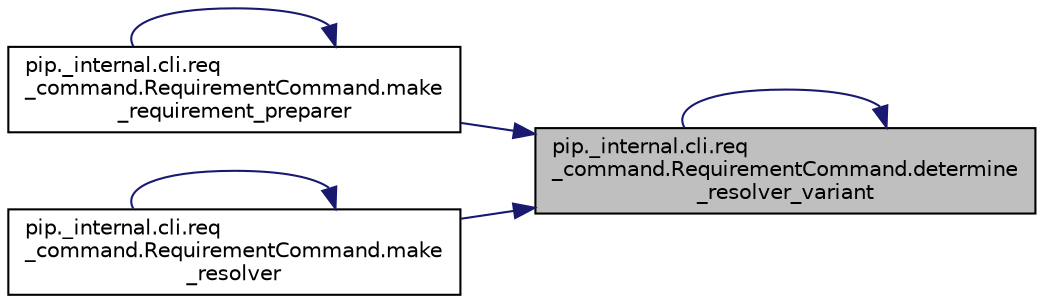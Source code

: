 digraph "pip._internal.cli.req_command.RequirementCommand.determine_resolver_variant"
{
 // LATEX_PDF_SIZE
  edge [fontname="Helvetica",fontsize="10",labelfontname="Helvetica",labelfontsize="10"];
  node [fontname="Helvetica",fontsize="10",shape=record];
  rankdir="RL";
  Node1 [label="pip._internal.cli.req\l_command.RequirementCommand.determine\l_resolver_variant",height=0.2,width=0.4,color="black", fillcolor="grey75", style="filled", fontcolor="black",tooltip=" "];
  Node1 -> Node1 [dir="back",color="midnightblue",fontsize="10",style="solid",fontname="Helvetica"];
  Node1 -> Node2 [dir="back",color="midnightblue",fontsize="10",style="solid",fontname="Helvetica"];
  Node2 [label="pip._internal.cli.req\l_command.RequirementCommand.make\l_requirement_preparer",height=0.2,width=0.4,color="black", fillcolor="white", style="filled",URL="$d4/db3/classpip_1_1__internal_1_1cli_1_1req__command_1_1_requirement_command.html#a3c6e0985411dd1ff18e64cd1966f1740",tooltip=" "];
  Node2 -> Node2 [dir="back",color="midnightblue",fontsize="10",style="solid",fontname="Helvetica"];
  Node1 -> Node3 [dir="back",color="midnightblue",fontsize="10",style="solid",fontname="Helvetica"];
  Node3 [label="pip._internal.cli.req\l_command.RequirementCommand.make\l_resolver",height=0.2,width=0.4,color="black", fillcolor="white", style="filled",URL="$d4/db3/classpip_1_1__internal_1_1cli_1_1req__command_1_1_requirement_command.html#a043f58f2d775d57b0feb70d0d5f8f601",tooltip=" "];
  Node3 -> Node3 [dir="back",color="midnightblue",fontsize="10",style="solid",fontname="Helvetica"];
}
